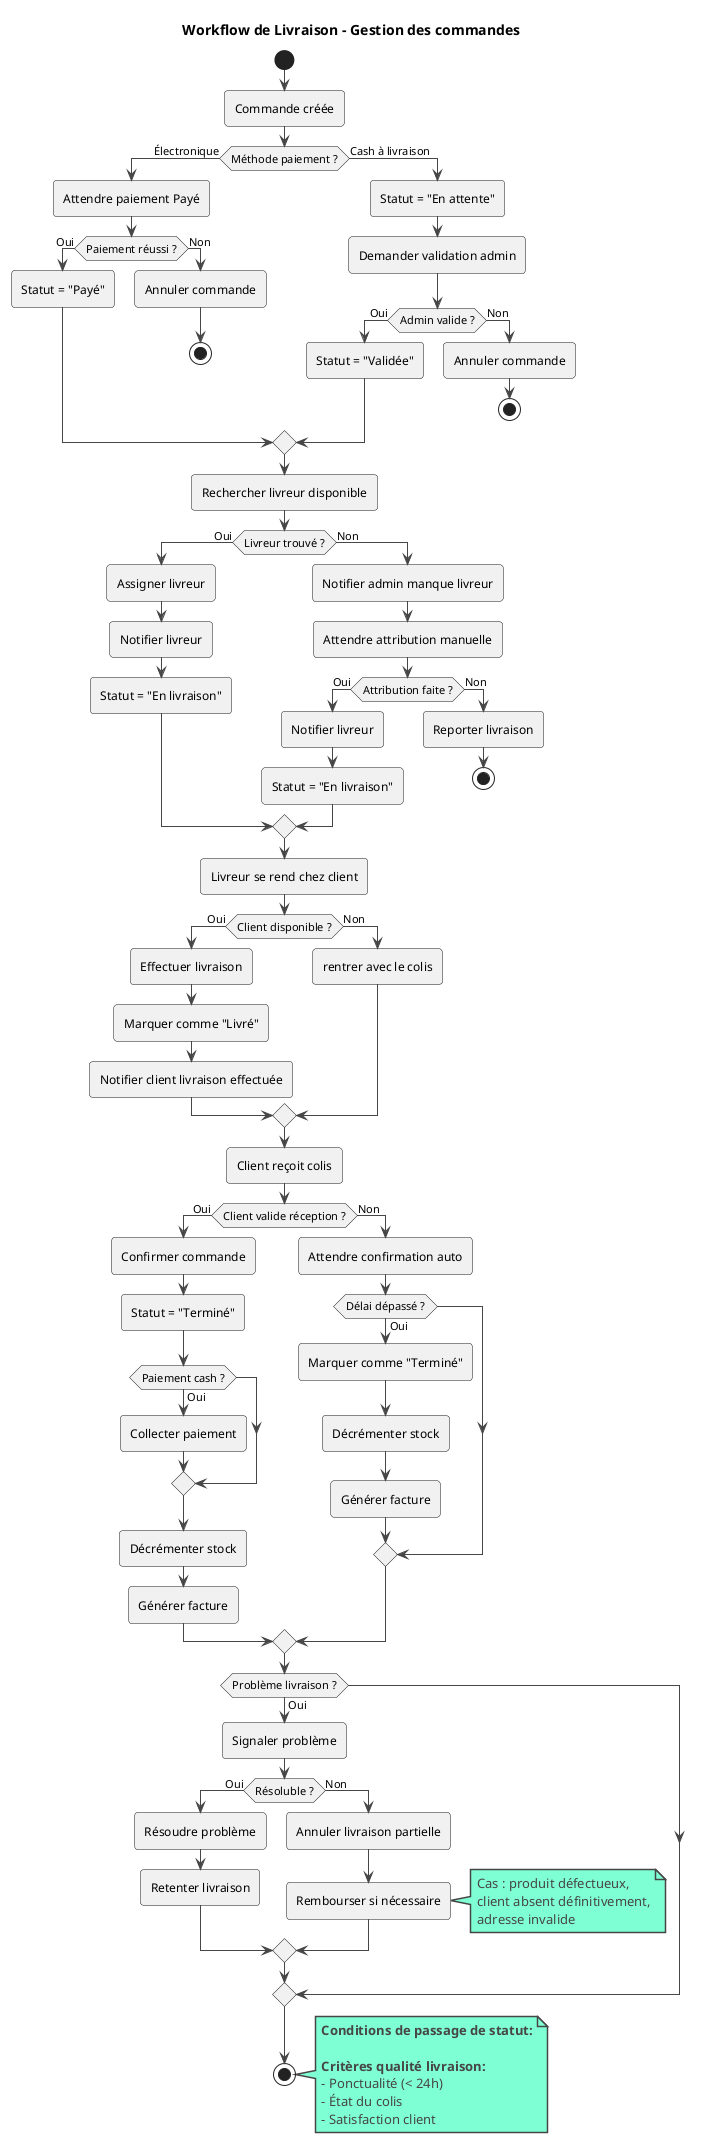 @startuml Activité - Workflow de Livraison
!theme vibrant

title Workflow de Livraison - Gestion des commandes

start

:Commande créée;

if (Méthode paiement ?) then (Électronique)
    :Attendre paiement Payé;
    if (Paiement réussi ?) then (Oui)
        :Statut = "Payé";
    else (Non)
        :Annuler commande;
        stop
    endif
else (Cash à livraison)
    :Statut = "En attente";
    :Demander validation admin;
    if (Admin valide ?) then (Oui)
        :Statut = "Validée";
    else (Non)
        :Annuler commande;
        stop
    endif
endif

:Rechercher livreur disponible;

if (Livreur trouvé ?) then (Oui)
    :Assigner livreur;
    :Notifier livreur;
    :Statut = "En livraison";
else (Non)
    :Notifier admin manque livreur;
    :Attendre attribution manuelle;

    if (Attribution faite ?) then (Oui)
        :Notifier livreur;
        :Statut = "En livraison";
    else (Non)
        :Reporter livraison;
        stop
    endif
endif

:Livreur se rend chez client;

if (Client disponible ?) then (Oui)
    :Effectuer livraison;
    :Marquer comme "Livré";
    :Notifier client livraison effectuée;
else (Non)
    :rentrer avec le colis;
endif

:Client reçoit colis;

if (Client valide réception ?) then (Oui)
    :Confirmer commande;
    :Statut = "Terminé";

    if (Paiement cash ?) then (Oui)
        :Collecter paiement;
    endif

    :Décrémenter stock;
    :Générer facture;

else (Non)
    :Attendre confirmation auto;
    if (Délai dépassé ?) then (Oui)
        :Marquer comme "Terminé";
        :Décrémenter stock;
        :Générer facture;
    endif
endif

if (Problème livraison ?) then (Oui)
    :Signaler problème;
    if (Résoluble ?) then (Oui)
        :Résoudre problème;
        :Retenter livraison;
    else (Non)
        :Annuler livraison partielle;
        :Rembourser si nécessaire;
        note right
            Cas : produit défectueux,
            client absent définitivement,
            adresse invalide
        end note
    endif
endif

stop

note right
    **Conditions de passage de statut:**

    **Critères qualité livraison:**
    - Ponctualité (< 24h)
    - État du colis
    - Satisfaction client
end note

@enduml

